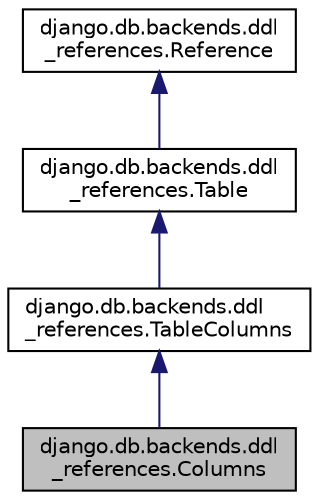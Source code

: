 digraph "django.db.backends.ddl_references.Columns"
{
 // LATEX_PDF_SIZE
  edge [fontname="Helvetica",fontsize="10",labelfontname="Helvetica",labelfontsize="10"];
  node [fontname="Helvetica",fontsize="10",shape=record];
  Node1 [label="django.db.backends.ddl\l_references.Columns",height=0.2,width=0.4,color="black", fillcolor="grey75", style="filled", fontcolor="black",tooltip=" "];
  Node2 -> Node1 [dir="back",color="midnightblue",fontsize="10",style="solid",fontname="Helvetica"];
  Node2 [label="django.db.backends.ddl\l_references.TableColumns",height=0.2,width=0.4,color="black", fillcolor="white", style="filled",URL="$da/d0a/classdjango_1_1db_1_1backends_1_1ddl__references_1_1_table_columns.html",tooltip=" "];
  Node3 -> Node2 [dir="back",color="midnightblue",fontsize="10",style="solid",fontname="Helvetica"];
  Node3 [label="django.db.backends.ddl\l_references.Table",height=0.2,width=0.4,color="black", fillcolor="white", style="filled",URL="$db/d88/classdjango_1_1db_1_1backends_1_1ddl__references_1_1_table.html",tooltip=" "];
  Node4 -> Node3 [dir="back",color="midnightblue",fontsize="10",style="solid",fontname="Helvetica"];
  Node4 [label="django.db.backends.ddl\l_references.Reference",height=0.2,width=0.4,color="black", fillcolor="white", style="filled",URL="$d2/d91/classdjango_1_1db_1_1backends_1_1ddl__references_1_1_reference.html",tooltip=" "];
}
